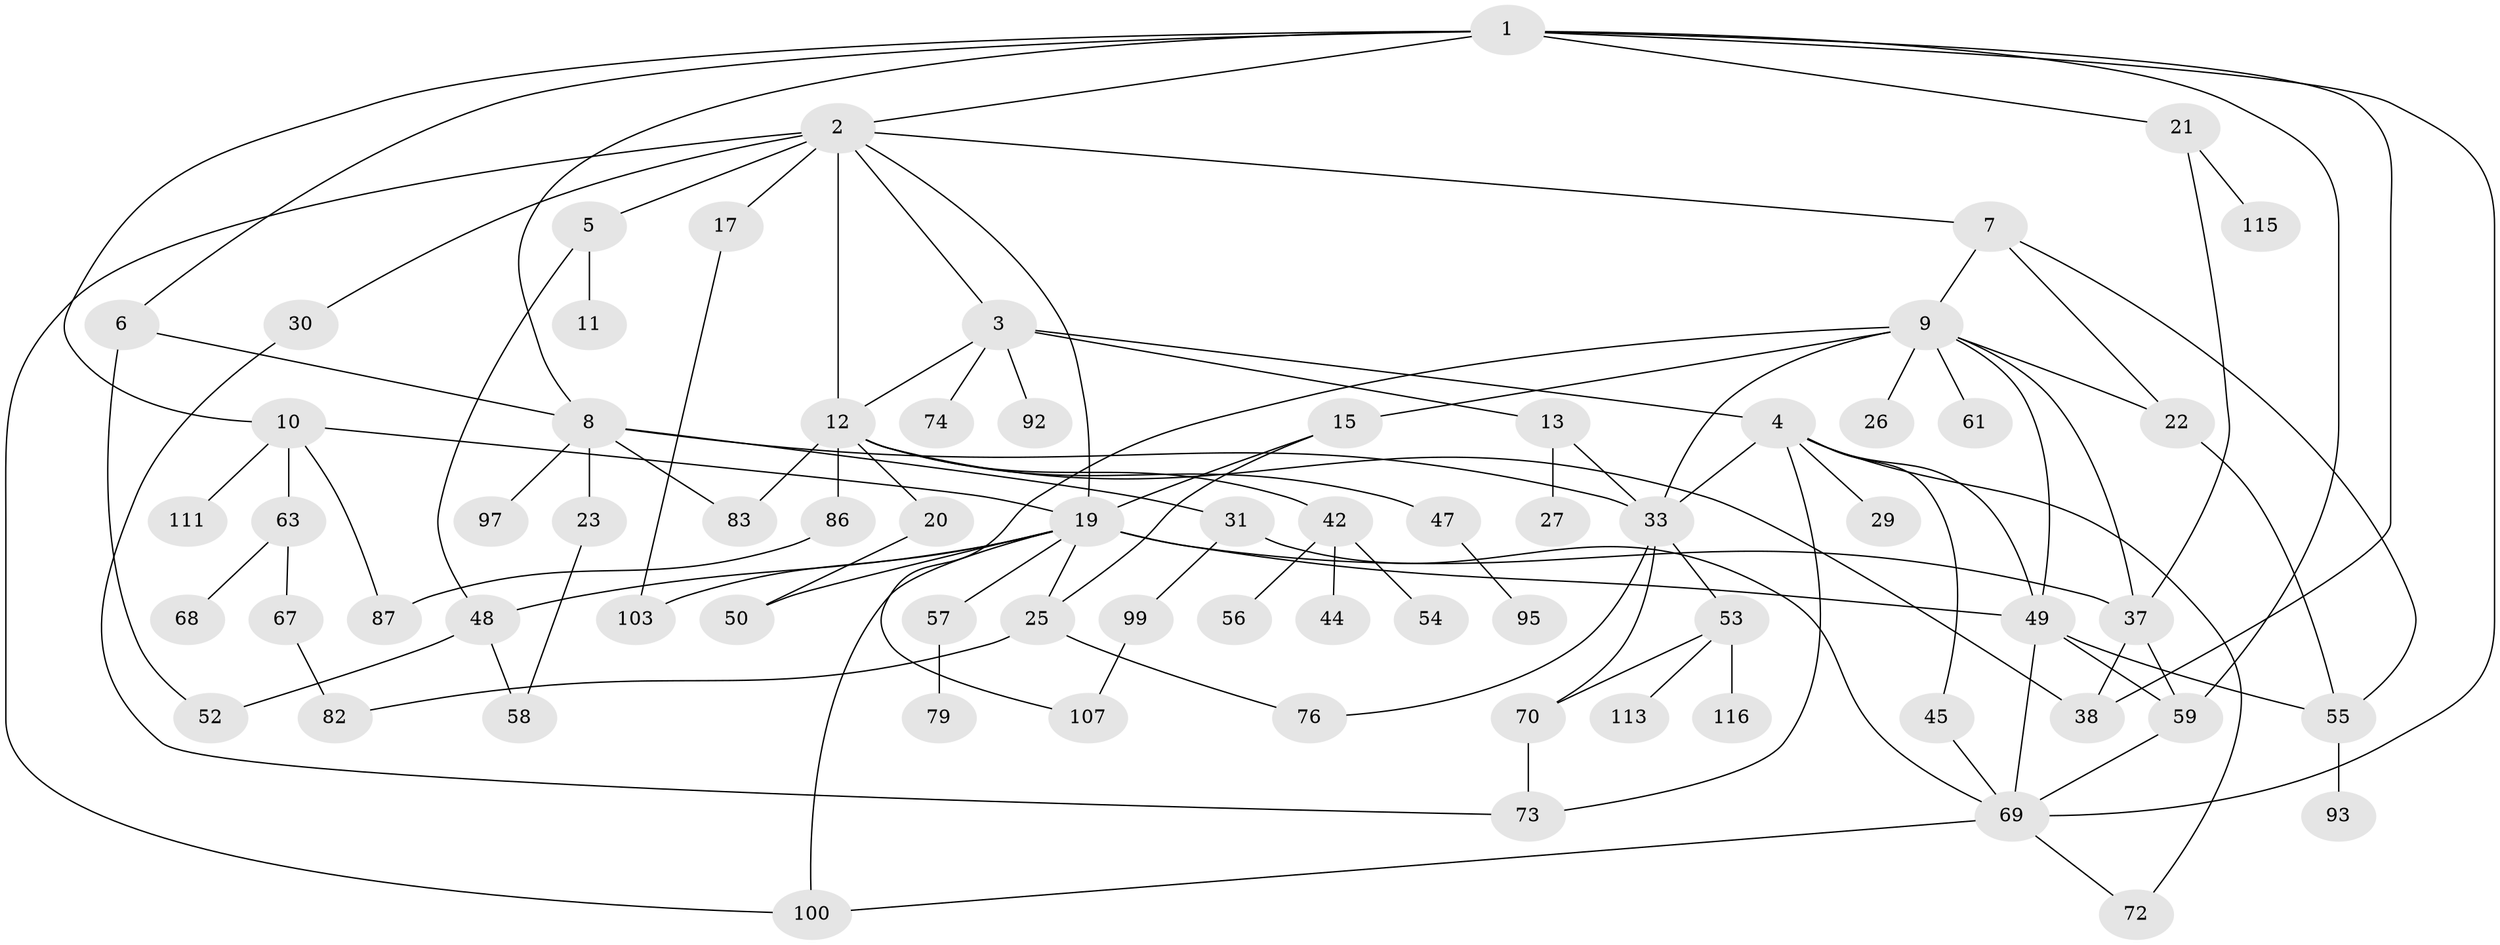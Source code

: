 // original degree distribution, {8: 0.008403361344537815, 9: 0.008403361344537815, 6: 0.03361344537815126, 3: 0.20168067226890757, 5: 0.058823529411764705, 4: 0.14285714285714285, 7: 0.008403361344537815, 1: 0.24369747899159663, 2: 0.29411764705882354}
// Generated by graph-tools (version 1.1) at 2025/17/03/04/25 18:17:09]
// undirected, 71 vertices, 109 edges
graph export_dot {
graph [start="1"]
  node [color=gray90,style=filled];
  1;
  2;
  3;
  4 [super="+39"];
  5;
  6 [super="+36+90"];
  7;
  8 [super="+18+75"];
  9 [super="+28"];
  10 [super="+14"];
  11;
  12 [super="+109+16"];
  13 [super="+24"];
  15;
  17;
  19 [super="+60+104+35+71"];
  20;
  21 [super="+34"];
  22 [super="+40"];
  23;
  25 [super="+41+94"];
  26;
  27;
  29;
  30 [super="+65"];
  31;
  33 [super="+43+85"];
  37 [super="+77"];
  38 [super="+46"];
  42;
  44;
  45 [super="+64"];
  47;
  48 [super="+51"];
  49 [super="+66"];
  50;
  52 [super="+117"];
  53;
  54;
  55 [super="+81"];
  56;
  57 [super="+96+78"];
  58;
  59 [super="+102"];
  61;
  63;
  67;
  68;
  69 [super="+89"];
  70;
  72;
  73;
  74;
  76 [super="+108"];
  79;
  82;
  83 [super="+106"];
  86;
  87;
  92;
  93;
  95;
  97;
  99 [super="+105"];
  100;
  103;
  107;
  111;
  113;
  115;
  116;
  1 -- 2;
  1 -- 6;
  1 -- 8;
  1 -- 10;
  1 -- 21;
  1 -- 38;
  1 -- 59;
  1 -- 69;
  2 -- 3;
  2 -- 5;
  2 -- 7;
  2 -- 12;
  2 -- 17;
  2 -- 30;
  2 -- 100;
  2 -- 19;
  3 -- 4;
  3 -- 13;
  3 -- 74;
  3 -- 92;
  3 -- 12;
  4 -- 29;
  4 -- 45;
  4 -- 49;
  4 -- 33;
  4 -- 72;
  4 -- 73;
  5 -- 11;
  5 -- 48;
  6 -- 52;
  6 -- 8;
  7 -- 9;
  7 -- 22;
  7 -- 55;
  8 -- 31;
  8 -- 83 [weight=2];
  8 -- 33;
  8 -- 97;
  8 -- 23;
  9 -- 15 [weight=2];
  9 -- 26;
  9 -- 37;
  9 -- 61;
  9 -- 22;
  9 -- 107;
  9 -- 49;
  9 -- 33;
  10 -- 63;
  10 -- 87;
  10 -- 111;
  10 -- 19;
  12 -- 42;
  12 -- 47;
  12 -- 86 [weight=2];
  12 -- 83;
  12 -- 20;
  12 -- 38;
  13 -- 27;
  13 -- 33;
  15 -- 25;
  15 -- 19;
  17 -- 103;
  19 -- 57;
  19 -- 100;
  19 -- 103;
  19 -- 50;
  19 -- 48;
  19 -- 49;
  19 -- 37;
  19 -- 25;
  20 -- 50;
  21 -- 115;
  21 -- 37;
  22 -- 55;
  23 -- 58;
  25 -- 76;
  25 -- 82;
  30 -- 73;
  31 -- 99;
  31 -- 69;
  33 -- 53;
  33 -- 70;
  33 -- 76;
  37 -- 59;
  37 -- 38;
  42 -- 44;
  42 -- 54;
  42 -- 56;
  45 -- 69;
  47 -- 95;
  48 -- 58;
  48 -- 52;
  49 -- 55;
  49 -- 69;
  49 -- 59;
  53 -- 113;
  53 -- 116;
  53 -- 70;
  55 -- 93;
  57 -- 79;
  59 -- 69;
  63 -- 67;
  63 -- 68;
  67 -- 82;
  69 -- 100;
  69 -- 72;
  70 -- 73;
  86 -- 87;
  99 -- 107;
}

